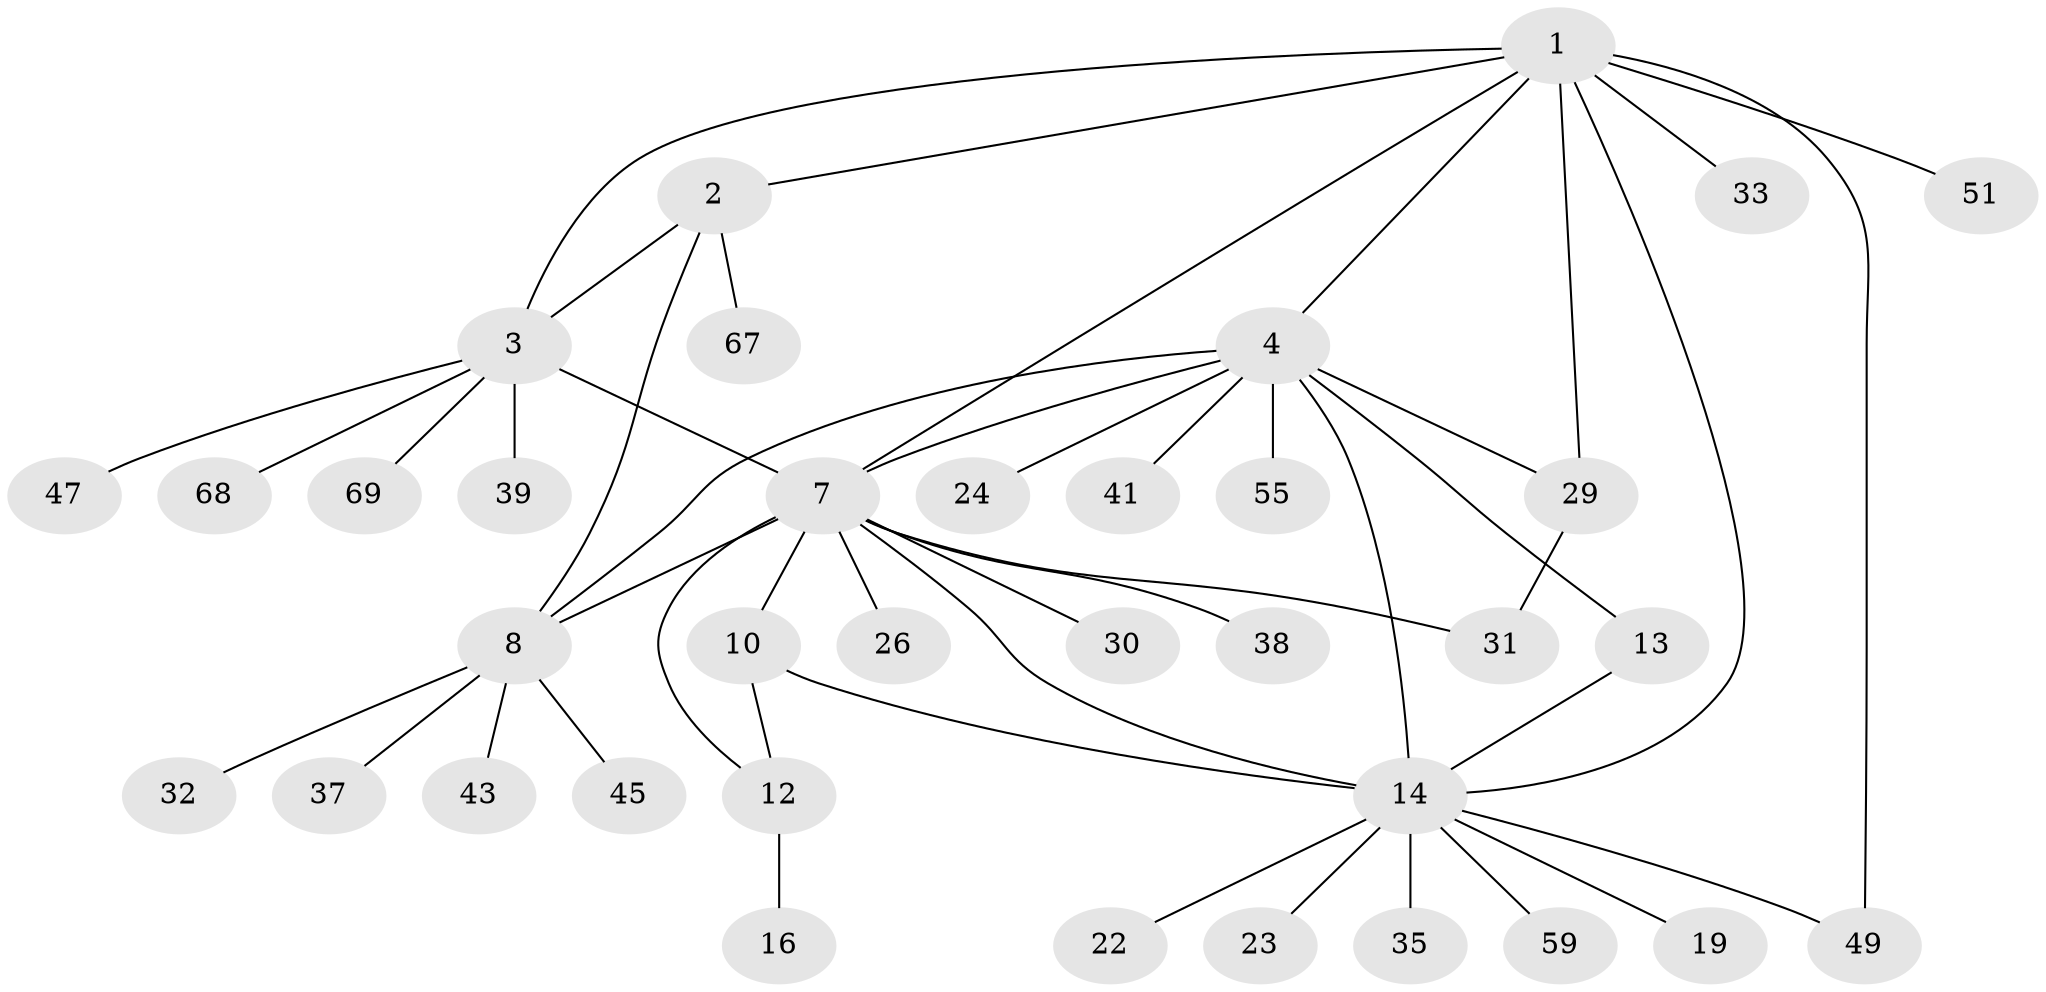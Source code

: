 // original degree distribution, {9: 0.05555555555555555, 4: 0.08333333333333333, 8: 0.041666666666666664, 5: 0.013888888888888888, 3: 0.05555555555555555, 6: 0.027777777777777776, 1: 0.5694444444444444, 2: 0.1527777777777778}
// Generated by graph-tools (version 1.1) at 2025/15/03/09/25 04:15:49]
// undirected, 36 vertices, 48 edges
graph export_dot {
graph [start="1"]
  node [color=gray90,style=filled];
  1;
  2;
  3 [super="+18"];
  4 [super="+6+5+53+56"];
  7 [super="+11+20+25+27"];
  8 [super="+9"];
  10 [super="+40+65+50+61+63+42"];
  12 [super="+48"];
  13;
  14 [super="+15+36+17"];
  16;
  19 [super="+57"];
  22;
  23;
  24;
  26;
  29 [super="+52"];
  30;
  31 [super="+60"];
  32 [super="+71"];
  33;
  35;
  37;
  38;
  39 [super="+44"];
  41;
  43;
  45;
  47;
  49;
  51;
  55;
  59;
  67;
  68;
  69;
  1 -- 2;
  1 -- 3;
  1 -- 14;
  1 -- 29;
  1 -- 33;
  1 -- 49;
  1 -- 51;
  1 -- 4;
  1 -- 7;
  2 -- 3;
  2 -- 8;
  2 -- 67;
  3 -- 39;
  3 -- 47;
  3 -- 68;
  3 -- 69;
  3 -- 7;
  4 -- 7;
  4 -- 41;
  4 -- 13;
  4 -- 55;
  4 -- 24;
  4 -- 29;
  4 -- 8;
  4 -- 14;
  7 -- 8 [weight=2];
  7 -- 30;
  7 -- 10;
  7 -- 12;
  7 -- 38;
  7 -- 26;
  7 -- 14 [weight=2];
  7 -- 31;
  8 -- 43;
  8 -- 32;
  8 -- 37;
  8 -- 45;
  10 -- 12;
  10 -- 14;
  12 -- 16;
  13 -- 14 [weight=2];
  14 -- 19;
  14 -- 23;
  14 -- 35;
  14 -- 22;
  14 -- 49;
  14 -- 59;
  29 -- 31;
}
